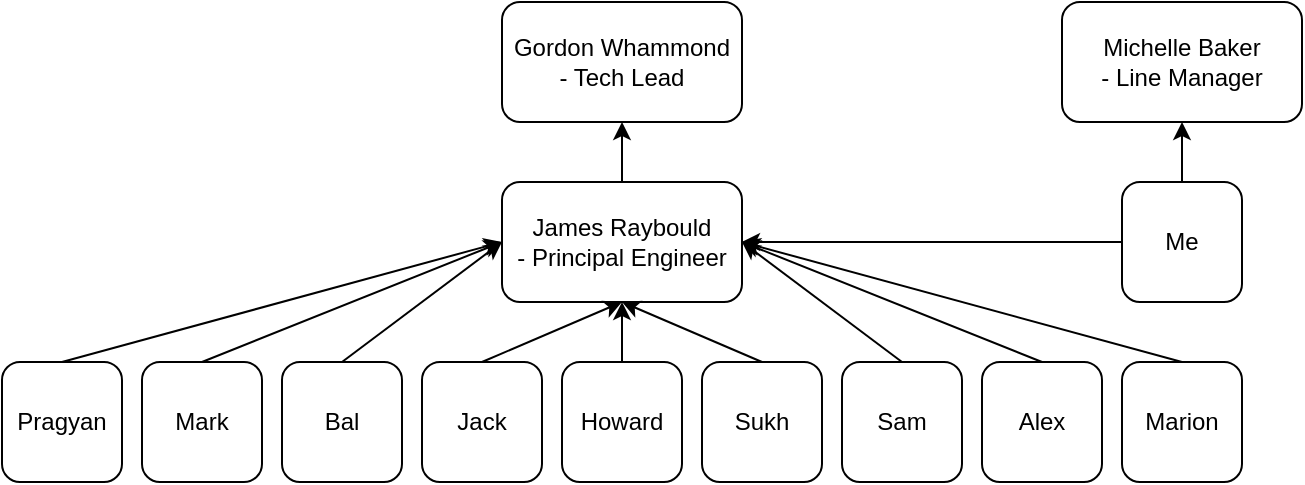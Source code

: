 <mxfile version="20.4.2" type="device"><diagram id="prtHgNgQTEPvFCAcTncT" name="Page-1"><mxGraphModel dx="1426" dy="794" grid="1" gridSize="10" guides="1" tooltips="1" connect="1" arrows="1" fold="1" page="1" pageScale="1" pageWidth="827" pageHeight="1169" math="0" shadow="0"><root><mxCell id="0"/><mxCell id="1" parent="0"/><mxCell id="ifmfhObqLwaBsyKMX29n-1" value="Gordon Whammond&lt;br&gt;- Tech Lead" style="rounded=1;whiteSpace=wrap;html=1;" vertex="1" parent="1"><mxGeometry x="354" y="40" width="120" height="60" as="geometry"/></mxCell><mxCell id="ifmfhObqLwaBsyKMX29n-8" value="" style="edgeStyle=orthogonalEdgeStyle;rounded=0;orthogonalLoop=1;jettySize=auto;html=1;" edge="1" parent="1" source="ifmfhObqLwaBsyKMX29n-2" target="ifmfhObqLwaBsyKMX29n-1"><mxGeometry relative="1" as="geometry"/></mxCell><mxCell id="ifmfhObqLwaBsyKMX29n-2" value="James Raybould&lt;br&gt;- Principal Engineer" style="rounded=1;whiteSpace=wrap;html=1;" vertex="1" parent="1"><mxGeometry x="354" y="130" width="120" height="60" as="geometry"/></mxCell><mxCell id="ifmfhObqLwaBsyKMX29n-4" value="Pragyan" style="rounded=1;whiteSpace=wrap;html=1;" vertex="1" parent="1"><mxGeometry x="104" y="220" width="60" height="60" as="geometry"/></mxCell><mxCell id="ifmfhObqLwaBsyKMX29n-5" value="Mark" style="rounded=1;whiteSpace=wrap;html=1;" vertex="1" parent="1"><mxGeometry x="174" y="220" width="60" height="60" as="geometry"/></mxCell><mxCell id="ifmfhObqLwaBsyKMX29n-6" value="Bal" style="rounded=1;whiteSpace=wrap;html=1;" vertex="1" parent="1"><mxGeometry x="244" y="220" width="60" height="60" as="geometry"/></mxCell><mxCell id="ifmfhObqLwaBsyKMX29n-12" value="Jack" style="rounded=1;whiteSpace=wrap;html=1;" vertex="1" parent="1"><mxGeometry x="314" y="220" width="60" height="60" as="geometry"/></mxCell><mxCell id="ifmfhObqLwaBsyKMX29n-13" value="Howard" style="rounded=1;whiteSpace=wrap;html=1;" vertex="1" parent="1"><mxGeometry x="384" y="220" width="60" height="60" as="geometry"/></mxCell><mxCell id="ifmfhObqLwaBsyKMX29n-14" value="Sukh" style="rounded=1;whiteSpace=wrap;html=1;" vertex="1" parent="1"><mxGeometry x="454" y="220" width="60" height="60" as="geometry"/></mxCell><mxCell id="ifmfhObqLwaBsyKMX29n-15" value="Alex" style="rounded=1;whiteSpace=wrap;html=1;" vertex="1" parent="1"><mxGeometry x="594" y="220" width="60" height="60" as="geometry"/></mxCell><mxCell id="ifmfhObqLwaBsyKMX29n-16" value="Sam" style="rounded=1;whiteSpace=wrap;html=1;" vertex="1" parent="1"><mxGeometry x="524" y="220" width="60" height="60" as="geometry"/></mxCell><mxCell id="ifmfhObqLwaBsyKMX29n-17" value="Marion" style="rounded=1;whiteSpace=wrap;html=1;" vertex="1" parent="1"><mxGeometry x="664" y="220" width="60" height="60" as="geometry"/></mxCell><mxCell id="ifmfhObqLwaBsyKMX29n-18" value="" style="endArrow=classic;html=1;rounded=0;exitX=0.5;exitY=0;exitDx=0;exitDy=0;entryX=0;entryY=0.5;entryDx=0;entryDy=0;" edge="1" parent="1" source="ifmfhObqLwaBsyKMX29n-4" target="ifmfhObqLwaBsyKMX29n-2"><mxGeometry width="50" height="50" relative="1" as="geometry"><mxPoint x="390" y="400" as="sourcePoint"/><mxPoint x="440" y="350" as="targetPoint"/></mxGeometry></mxCell><mxCell id="ifmfhObqLwaBsyKMX29n-19" value="" style="endArrow=classic;html=1;rounded=0;exitX=0.5;exitY=0;exitDx=0;exitDy=0;entryX=0;entryY=0.5;entryDx=0;entryDy=0;" edge="1" parent="1" source="ifmfhObqLwaBsyKMX29n-5" target="ifmfhObqLwaBsyKMX29n-2"><mxGeometry width="50" height="50" relative="1" as="geometry"><mxPoint x="144" y="230" as="sourcePoint"/><mxPoint x="364" y="170" as="targetPoint"/></mxGeometry></mxCell><mxCell id="ifmfhObqLwaBsyKMX29n-23" value="" style="edgeStyle=orthogonalEdgeStyle;rounded=0;orthogonalLoop=1;jettySize=auto;html=1;" edge="1" parent="1" source="ifmfhObqLwaBsyKMX29n-20" target="ifmfhObqLwaBsyKMX29n-22"><mxGeometry relative="1" as="geometry"/></mxCell><mxCell id="ifmfhObqLwaBsyKMX29n-24" style="edgeStyle=orthogonalEdgeStyle;rounded=0;orthogonalLoop=1;jettySize=auto;html=1;entryX=1;entryY=0.5;entryDx=0;entryDy=0;" edge="1" parent="1" source="ifmfhObqLwaBsyKMX29n-20" target="ifmfhObqLwaBsyKMX29n-2"><mxGeometry relative="1" as="geometry"/></mxCell><mxCell id="ifmfhObqLwaBsyKMX29n-20" value="Me" style="rounded=1;whiteSpace=wrap;html=1;" vertex="1" parent="1"><mxGeometry x="664" y="130" width="60" height="60" as="geometry"/></mxCell><mxCell id="ifmfhObqLwaBsyKMX29n-22" value="Michelle Baker&lt;br&gt;- Line Manager" style="rounded=1;whiteSpace=wrap;html=1;" vertex="1" parent="1"><mxGeometry x="634" y="40" width="120" height="60" as="geometry"/></mxCell><mxCell id="ifmfhObqLwaBsyKMX29n-25" value="" style="endArrow=classic;html=1;rounded=0;exitX=0.5;exitY=0;exitDx=0;exitDy=0;entryX=0;entryY=0.5;entryDx=0;entryDy=0;" edge="1" parent="1" source="ifmfhObqLwaBsyKMX29n-6" target="ifmfhObqLwaBsyKMX29n-2"><mxGeometry width="50" height="50" relative="1" as="geometry"><mxPoint x="390" y="390" as="sourcePoint"/><mxPoint x="440" y="340" as="targetPoint"/></mxGeometry></mxCell><mxCell id="ifmfhObqLwaBsyKMX29n-26" value="" style="endArrow=classic;html=1;rounded=0;exitX=0.5;exitY=0;exitDx=0;exitDy=0;entryX=0.5;entryY=1;entryDx=0;entryDy=0;" edge="1" parent="1" source="ifmfhObqLwaBsyKMX29n-13" target="ifmfhObqLwaBsyKMX29n-2"><mxGeometry width="50" height="50" relative="1" as="geometry"><mxPoint x="390" y="390" as="sourcePoint"/><mxPoint x="440" y="340" as="targetPoint"/></mxGeometry></mxCell><mxCell id="ifmfhObqLwaBsyKMX29n-27" value="" style="endArrow=classic;html=1;rounded=0;exitX=0.5;exitY=0;exitDx=0;exitDy=0;entryX=0.5;entryY=1;entryDx=0;entryDy=0;" edge="1" parent="1" source="ifmfhObqLwaBsyKMX29n-12" target="ifmfhObqLwaBsyKMX29n-2"><mxGeometry width="50" height="50" relative="1" as="geometry"><mxPoint x="390" y="390" as="sourcePoint"/><mxPoint x="440" y="340" as="targetPoint"/></mxGeometry></mxCell><mxCell id="ifmfhObqLwaBsyKMX29n-28" value="" style="endArrow=classic;html=1;rounded=0;exitX=0.5;exitY=0;exitDx=0;exitDy=0;entryX=0.5;entryY=1;entryDx=0;entryDy=0;" edge="1" parent="1" source="ifmfhObqLwaBsyKMX29n-14" target="ifmfhObqLwaBsyKMX29n-2"><mxGeometry width="50" height="50" relative="1" as="geometry"><mxPoint x="390" y="390" as="sourcePoint"/><mxPoint x="440" y="340" as="targetPoint"/></mxGeometry></mxCell><mxCell id="ifmfhObqLwaBsyKMX29n-29" value="" style="endArrow=classic;html=1;rounded=0;exitX=0.5;exitY=0;exitDx=0;exitDy=0;entryX=1;entryY=0.5;entryDx=0;entryDy=0;" edge="1" parent="1" source="ifmfhObqLwaBsyKMX29n-16" target="ifmfhObqLwaBsyKMX29n-2"><mxGeometry width="50" height="50" relative="1" as="geometry"><mxPoint x="390" y="390" as="sourcePoint"/><mxPoint x="440" y="340" as="targetPoint"/></mxGeometry></mxCell><mxCell id="ifmfhObqLwaBsyKMX29n-30" value="" style="endArrow=classic;html=1;rounded=0;exitX=0.5;exitY=0;exitDx=0;exitDy=0;entryX=1;entryY=0.5;entryDx=0;entryDy=0;" edge="1" parent="1" source="ifmfhObqLwaBsyKMX29n-15" target="ifmfhObqLwaBsyKMX29n-2"><mxGeometry width="50" height="50" relative="1" as="geometry"><mxPoint x="390" y="390" as="sourcePoint"/><mxPoint x="440" y="340" as="targetPoint"/></mxGeometry></mxCell><mxCell id="ifmfhObqLwaBsyKMX29n-31" value="" style="endArrow=classic;html=1;rounded=0;exitX=0.5;exitY=0;exitDx=0;exitDy=0;entryX=1;entryY=0.5;entryDx=0;entryDy=0;" edge="1" parent="1" source="ifmfhObqLwaBsyKMX29n-17" target="ifmfhObqLwaBsyKMX29n-2"><mxGeometry width="50" height="50" relative="1" as="geometry"><mxPoint x="390" y="390" as="sourcePoint"/><mxPoint x="440" y="340" as="targetPoint"/></mxGeometry></mxCell></root></mxGraphModel></diagram></mxfile>